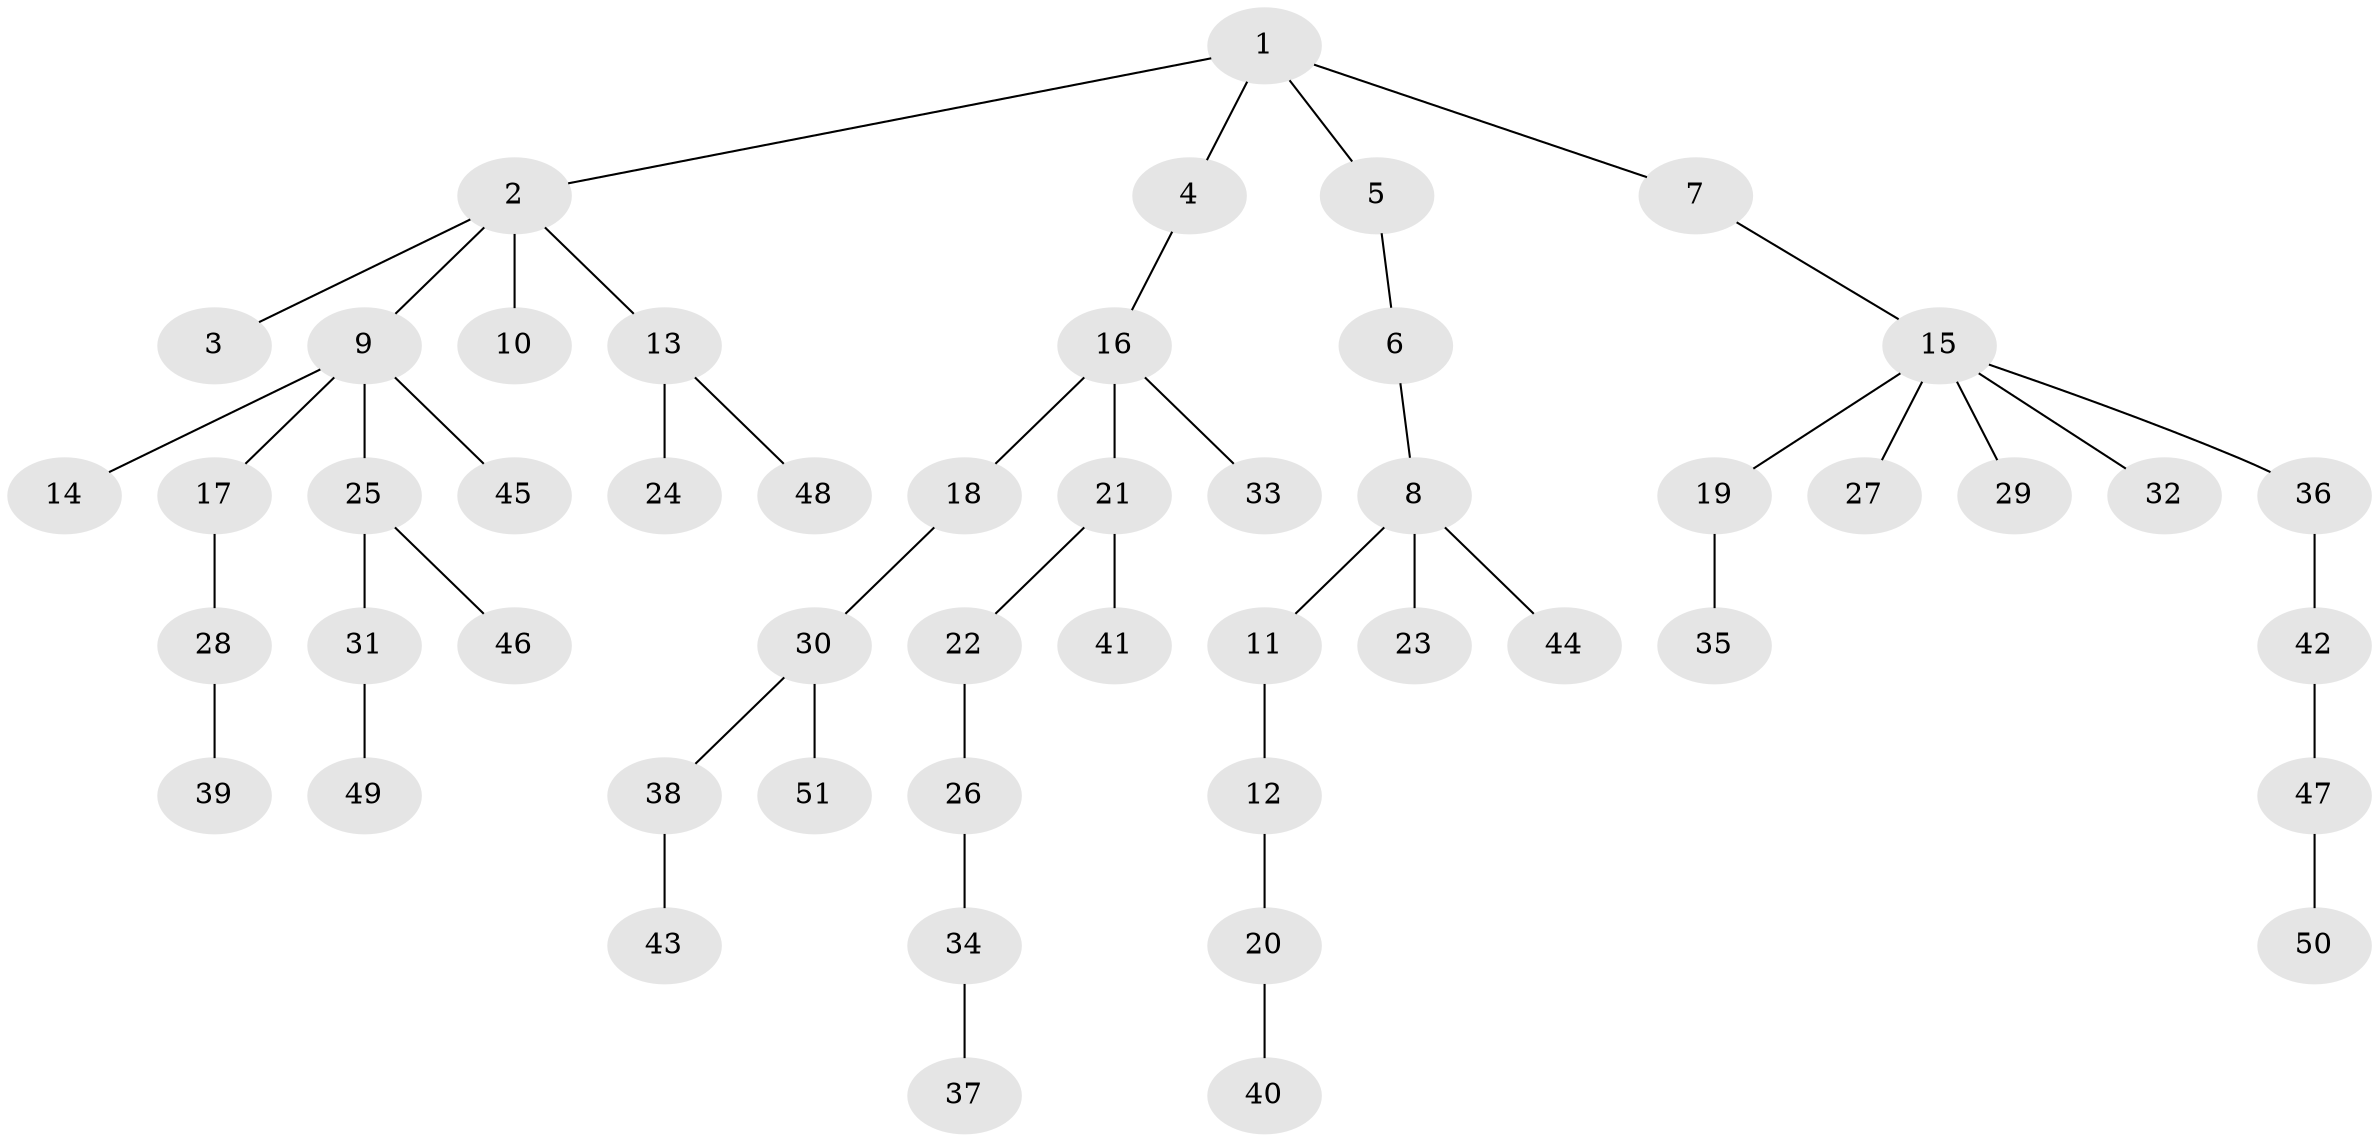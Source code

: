 // original degree distribution, {5: 0.030303030303030304, 4: 0.08080808080808081, 3: 0.13131313131313133, 2: 0.24242424242424243, 1: 0.494949494949495, 6: 0.010101010101010102, 7: 0.010101010101010102}
// Generated by graph-tools (version 1.1) at 2025/36/03/09/25 02:36:45]
// undirected, 51 vertices, 50 edges
graph export_dot {
graph [start="1"]
  node [color=gray90,style=filled];
  1;
  2;
  3;
  4;
  5;
  6;
  7;
  8;
  9;
  10;
  11;
  12;
  13;
  14;
  15;
  16;
  17;
  18;
  19;
  20;
  21;
  22;
  23;
  24;
  25;
  26;
  27;
  28;
  29;
  30;
  31;
  32;
  33;
  34;
  35;
  36;
  37;
  38;
  39;
  40;
  41;
  42;
  43;
  44;
  45;
  46;
  47;
  48;
  49;
  50;
  51;
  1 -- 2 [weight=1.0];
  1 -- 4 [weight=1.0];
  1 -- 5 [weight=1.0];
  1 -- 7 [weight=1.0];
  2 -- 3 [weight=1.0];
  2 -- 9 [weight=1.0];
  2 -- 10 [weight=1.0];
  2 -- 13 [weight=1.0];
  4 -- 16 [weight=1.0];
  5 -- 6 [weight=1.0];
  6 -- 8 [weight=1.0];
  7 -- 15 [weight=1.0];
  8 -- 11 [weight=1.0];
  8 -- 23 [weight=1.0];
  8 -- 44 [weight=1.0];
  9 -- 14 [weight=1.0];
  9 -- 17 [weight=1.0];
  9 -- 25 [weight=1.0];
  9 -- 45 [weight=1.0];
  11 -- 12 [weight=1.0];
  12 -- 20 [weight=1.0];
  13 -- 24 [weight=1.0];
  13 -- 48 [weight=1.0];
  15 -- 19 [weight=1.0];
  15 -- 27 [weight=1.0];
  15 -- 29 [weight=1.0];
  15 -- 32 [weight=1.0];
  15 -- 36 [weight=1.0];
  16 -- 18 [weight=2.0];
  16 -- 21 [weight=1.0];
  16 -- 33 [weight=1.0];
  17 -- 28 [weight=3.0];
  18 -- 30 [weight=1.0];
  19 -- 35 [weight=2.0];
  20 -- 40 [weight=1.0];
  21 -- 22 [weight=1.0];
  21 -- 41 [weight=1.0];
  22 -- 26 [weight=1.0];
  25 -- 31 [weight=1.0];
  25 -- 46 [weight=1.0];
  26 -- 34 [weight=1.0];
  28 -- 39 [weight=1.0];
  30 -- 38 [weight=1.0];
  30 -- 51 [weight=1.0];
  31 -- 49 [weight=1.0];
  34 -- 37 [weight=2.0];
  36 -- 42 [weight=2.0];
  38 -- 43 [weight=1.0];
  42 -- 47 [weight=1.0];
  47 -- 50 [weight=1.0];
}
